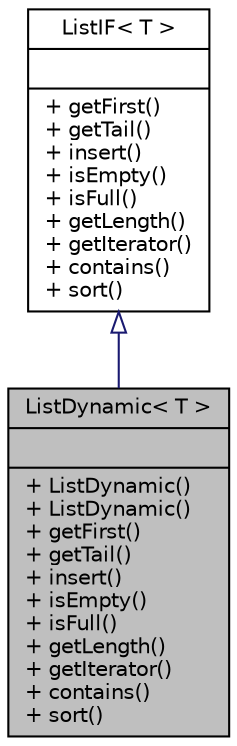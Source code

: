 digraph G
{
  edge [fontname="Helvetica",fontsize="10",labelfontname="Helvetica",labelfontsize="10"];
  node [fontname="Helvetica",fontsize="10",shape=record];
  Node1 [label="{ListDynamic\< T \>\n||+ ListDynamic()\l+ ListDynamic()\l+ getFirst()\l+ getTail()\l+ insert()\l+ isEmpty()\l+ isFull()\l+ getLength()\l+ getIterator()\l+ contains()\l+ sort()\l}",height=0.2,width=0.4,color="black", fillcolor="grey75", style="filled" fontcolor="black"];
  Node2 -> Node1 [dir="back",color="midnightblue",fontsize="10",style="solid",arrowtail="onormal",fontname="Helvetica"];
  Node2 [label="{ListIF\< T \>\n||+ getFirst()\l+ getTail()\l+ insert()\l+ isEmpty()\l+ isFull()\l+ getLength()\l+ getIterator()\l+ contains()\l+ sort()\l}",height=0.2,width=0.4,color="black", fillcolor="white", style="filled",URL="$d5/df7/interfaceListIF_3_01T_01_4.html"];
}
